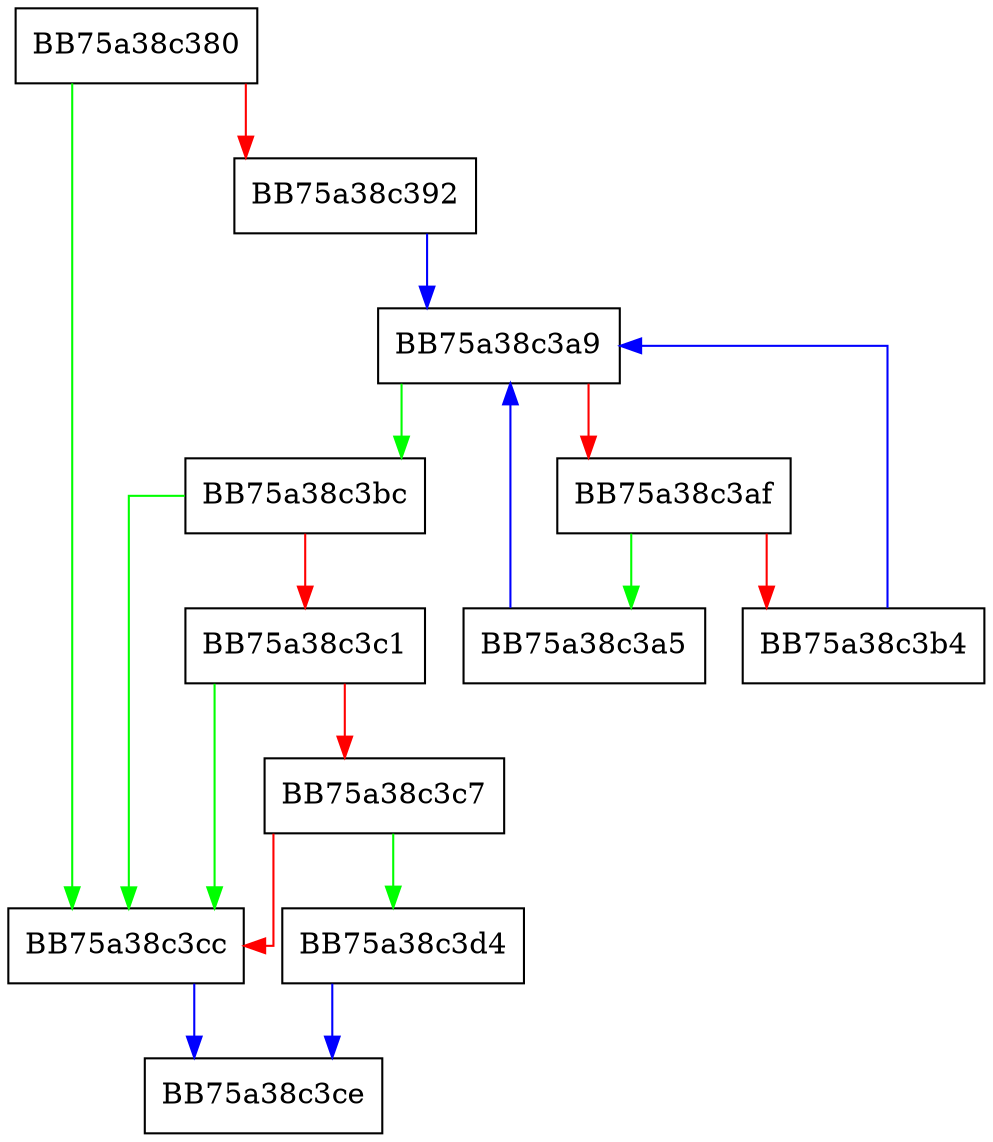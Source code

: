 digraph pe_getvfslink {
  node [shape="box"];
  graph [splines=ortho];
  BB75a38c380 -> BB75a38c3cc [color="green"];
  BB75a38c380 -> BB75a38c392 [color="red"];
  BB75a38c392 -> BB75a38c3a9 [color="blue"];
  BB75a38c3a5 -> BB75a38c3a9 [color="blue"];
  BB75a38c3a9 -> BB75a38c3bc [color="green"];
  BB75a38c3a9 -> BB75a38c3af [color="red"];
  BB75a38c3af -> BB75a38c3a5 [color="green"];
  BB75a38c3af -> BB75a38c3b4 [color="red"];
  BB75a38c3b4 -> BB75a38c3a9 [color="blue"];
  BB75a38c3bc -> BB75a38c3cc [color="green"];
  BB75a38c3bc -> BB75a38c3c1 [color="red"];
  BB75a38c3c1 -> BB75a38c3cc [color="green"];
  BB75a38c3c1 -> BB75a38c3c7 [color="red"];
  BB75a38c3c7 -> BB75a38c3d4 [color="green"];
  BB75a38c3c7 -> BB75a38c3cc [color="red"];
  BB75a38c3cc -> BB75a38c3ce [color="blue"];
  BB75a38c3d4 -> BB75a38c3ce [color="blue"];
}